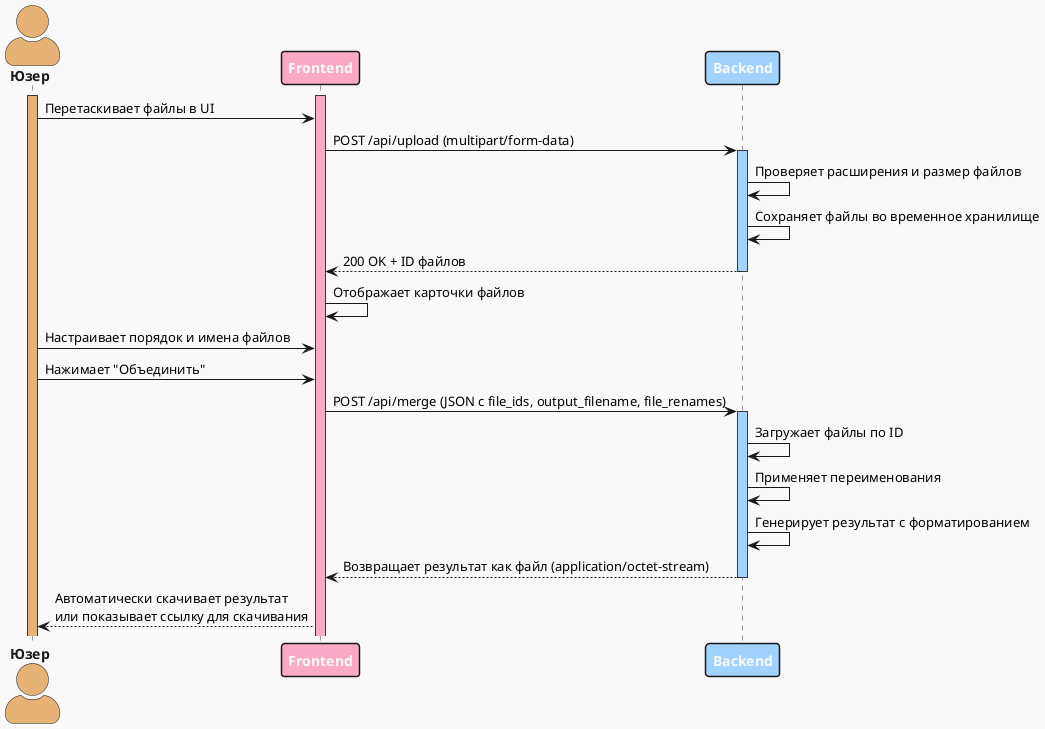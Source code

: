 @startuml code-merger-sequence-diagram
!theme mars

skinparam actorFontStyle bold
skinparam actorStyle awesome
skinparam participantFontStyle bold

actor "Юзер" as user #e7b276
participant "Frontend" as frontend #faaac7
participant "Backend" as backend #a2d2ff

user++ #e7b276
frontend++ #faaac7
user -> frontend : Перетаскивает файлы в UI
frontend -> backend ++ #a2d2ff : POST /api/upload (multipart/form-data)
backend -> backend : Проверяет расширения и размер файлов
backend -> backend : Сохраняет файлы во временное хранилище
backend --> frontend -- : 200 OK + ID файлов
frontend -> frontend : Отображает карточки файлов

user -> frontend : Настраивает порядок и имена файлов
user -> frontend : Нажимает "Объединить"

frontend -> backend ++ #a2d2ff : POST /api/merge (JSON с file_ids, output_filename, file_renames)
backend -> backend : Загружает файлы по ID
backend -> backend : Применяет переименования
backend -> backend : Генерирует результат с форматированием
backend --> frontend -- : Возвращает результат как файл (application/octet-stream)

frontend --> user : Автоматически скачивает результат\nили показывает ссылку для скачивания

@enduml